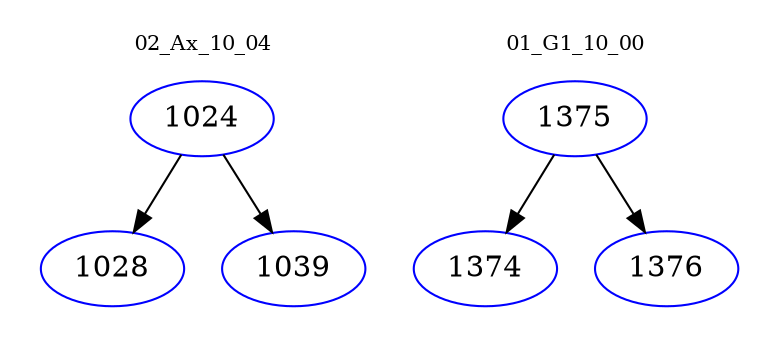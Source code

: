 digraph{
subgraph cluster_0 {
color = white
label = "02_Ax_10_04";
fontsize=10;
T0_1024 [label="1024", color="blue"]
T0_1024 -> T0_1028 [color="black"]
T0_1028 [label="1028", color="blue"]
T0_1024 -> T0_1039 [color="black"]
T0_1039 [label="1039", color="blue"]
}
subgraph cluster_1 {
color = white
label = "01_G1_10_00";
fontsize=10;
T1_1375 [label="1375", color="blue"]
T1_1375 -> T1_1374 [color="black"]
T1_1374 [label="1374", color="blue"]
T1_1375 -> T1_1376 [color="black"]
T1_1376 [label="1376", color="blue"]
}
}
